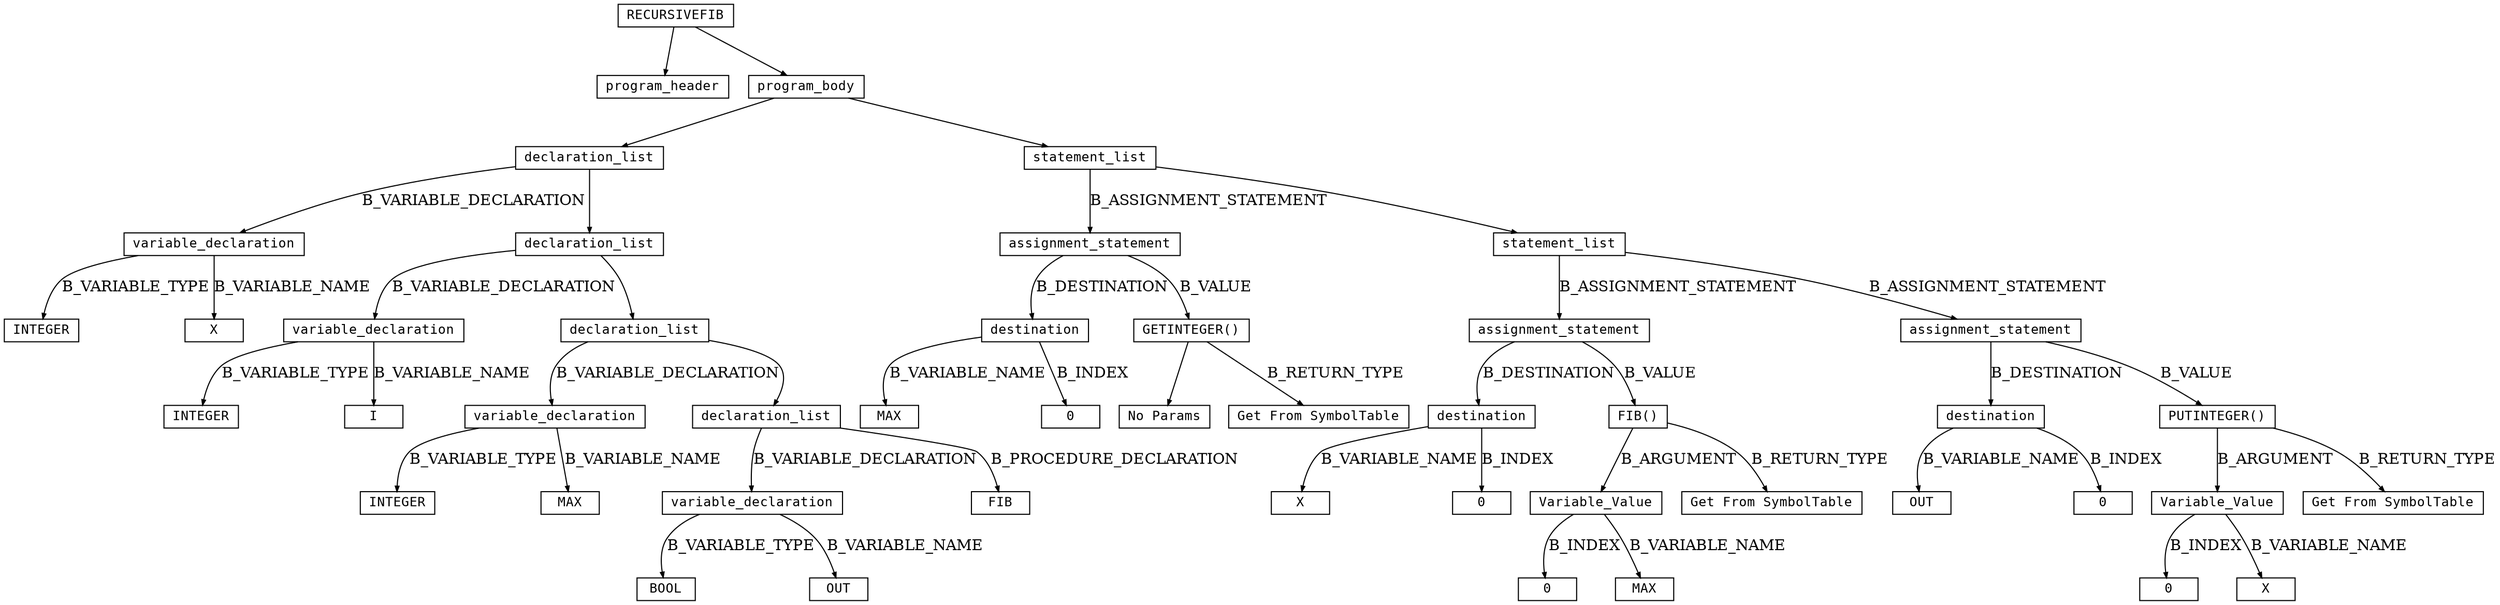digraph parsetree {
  node [shape=box, fontsize=12, fontname="Courier", height=.1];
  ranksep=.6;
  edge [arrowsize=.5]
  node1 [label="RECURSIVEFIB"]
  node2 [label="program_header"]
  node1 -> node2 [ label= "" ];
  node3 [label="program_body"]
  node1 -> node3 [ label= "" ];
  node4 [label="declaration_list"]
  node3 -> node4 [ label= "" ];
  node5 [label="statement_list"]
  node3 -> node5 [ label= "" ];
  node6 [label="variable_declaration"]
  node4 -> node6 [ label= "B_VARIABLE_DECLARATION" ];
  node7 [label="declaration_list"]
  node4 -> node7 [ label= "" ];
  node8 [label="assignment_statement"]
  node5 -> node8 [ label= "B_ASSIGNMENT_STATEMENT" ];
  node9 [label="statement_list"]
  node5 -> node9 [ label= "" ];
  node10 [label="INTEGER"]
  node6 -> node10 [ label= "B_VARIABLE_TYPE" ];
  node11 [label="X"]
  node6 -> node11 [ label= "B_VARIABLE_NAME" ];
  node12 [label="variable_declaration"]
  node7 -> node12 [ label= "B_VARIABLE_DECLARATION" ];
  node13 [label="declaration_list"]
  node7 -> node13 [ label= "" ];
  node14 [label="destination"]
  node8 -> node14 [ label= "B_DESTINATION" ];
  node15 [label="GETINTEGER()"]
  node8 -> node15 [ label= "B_VALUE" ];
  node16 [label="assignment_statement"]
  node9 -> node16 [ label= "B_ASSIGNMENT_STATEMENT" ];
  node17 [label="assignment_statement"]
  node9 -> node17 [ label= "B_ASSIGNMENT_STATEMENT" ];
  node18 [label="INTEGER"]
  node12 -> node18 [ label= "B_VARIABLE_TYPE" ];
  node19 [label="I"]
  node12 -> node19 [ label= "B_VARIABLE_NAME" ];
  node20 [label="variable_declaration"]
  node13 -> node20 [ label= "B_VARIABLE_DECLARATION" ];
  node21 [label="declaration_list"]
  node13 -> node21 [ label= "" ];
  node22 [label="MAX"]
  node14 -> node22 [ label= "B_VARIABLE_NAME" ];
  node23 [label="0"]
  node14 -> node23 [ label= "B_INDEX" ];
  node24 [label="No Params"]
  node15 -> node24 [ label= "" ];
  node25 [label="Get From SymbolTable"]
  node15 -> node25 [ label= "B_RETURN_TYPE" ];
  node26 [label="destination"]
  node16 -> node26 [ label= "B_DESTINATION" ];
  node27 [label="FIB()"]
  node16 -> node27 [ label= "B_VALUE" ];
  node28 [label="destination"]
  node17 -> node28 [ label= "B_DESTINATION" ];
  node29 [label="PUTINTEGER()"]
  node17 -> node29 [ label= "B_VALUE" ];
  node30 [label="INTEGER"]
  node20 -> node30 [ label= "B_VARIABLE_TYPE" ];
  node31 [label="MAX"]
  node20 -> node31 [ label= "B_VARIABLE_NAME" ];
  node32 [label="variable_declaration"]
  node21 -> node32 [ label= "B_VARIABLE_DECLARATION" ];
  node33 [label="FIB"]
  node21 -> node33 [ label= "B_PROCEDURE_DECLARATION" ];
  node34 [label="X"]
  node26 -> node34 [ label= "B_VARIABLE_NAME" ];
  node35 [label="0"]
  node26 -> node35 [ label= "B_INDEX" ];
  node36 [label="Variable_Value"]
  node27 -> node36 [ label= "B_ARGUMENT" ];
  node37 [label="Get From SymbolTable"]
  node27 -> node37 [ label= "B_RETURN_TYPE" ];
  node38 [label="OUT"]
  node28 -> node38 [ label= "B_VARIABLE_NAME" ];
  node39 [label="0"]
  node28 -> node39 [ label= "B_INDEX" ];
  node40 [label="Variable_Value"]
  node29 -> node40 [ label= "B_ARGUMENT" ];
  node41 [label="Get From SymbolTable"]
  node29 -> node41 [ label= "B_RETURN_TYPE" ];
  node42 [label="BOOL"]
  node32 -> node42 [ label= "B_VARIABLE_TYPE" ];
  node43 [label="OUT"]
  node32 -> node43 [ label= "B_VARIABLE_NAME" ];
  node44 [label="0"]
  node36 -> node44 [ label= "B_INDEX" ];
  node45 [label="MAX"]
  node36 -> node45 [ label= "B_VARIABLE_NAME" ];
  node46 [label="0"]
  node40 -> node46 [ label= "B_INDEX" ];
  node47 [label="X"]
  node40 -> node47 [ label= "B_VARIABLE_NAME" ];
}
